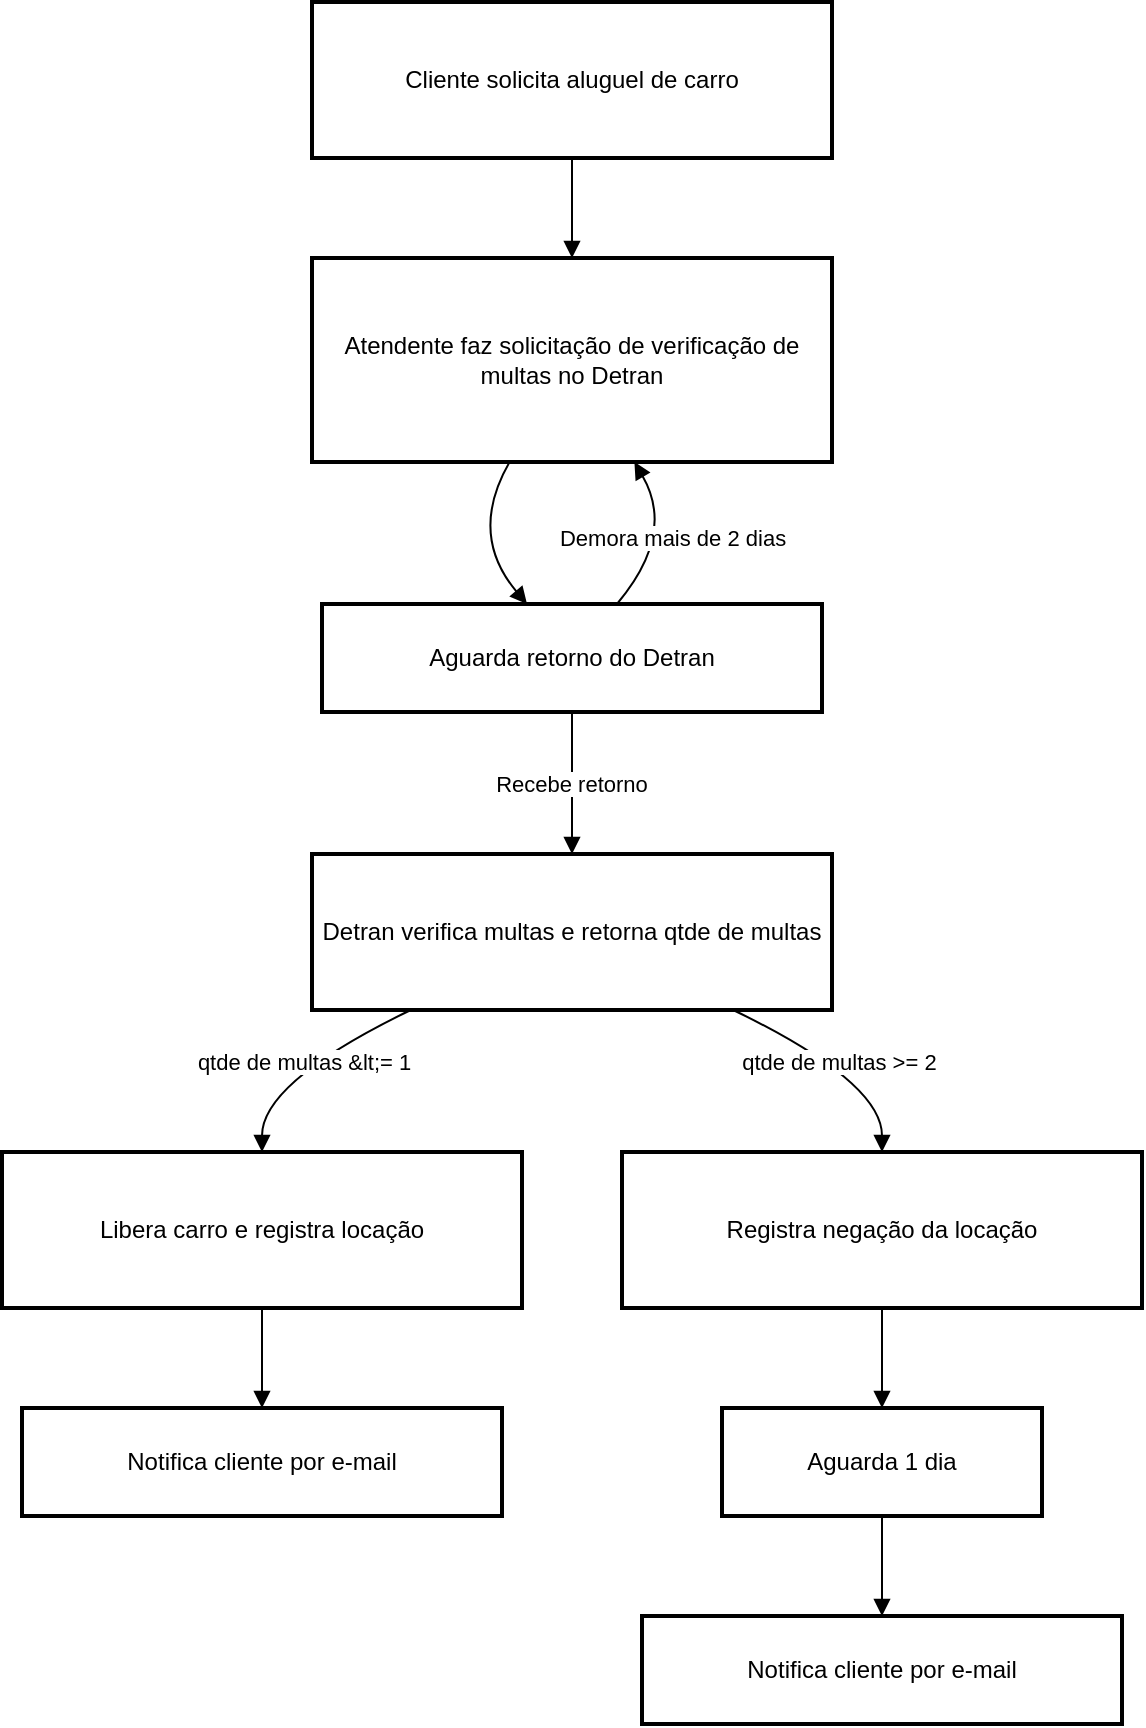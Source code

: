 <mxfile version="26.2.14">
  <diagram name="Página-1" id="NXk6AuAGg8bSicqxE8H_">
    <mxGraphModel>
      <root>
        <mxCell id="0" />
        <mxCell id="1" parent="0" />
        <mxCell id="2" value="Cliente solicita aluguel de carro" style="whiteSpace=wrap;strokeWidth=2;" vertex="1" parent="1">
          <mxGeometry x="163" y="8" width="260" height="78" as="geometry" />
        </mxCell>
        <mxCell id="3" value="Atendente faz solicitação de verificação de multas no Detran" style="whiteSpace=wrap;strokeWidth=2;" vertex="1" parent="1">
          <mxGeometry x="163" y="136" width="260" height="102" as="geometry" />
        </mxCell>
        <mxCell id="4" value="Aguarda retorno do Detran" style="whiteSpace=wrap;strokeWidth=2;" vertex="1" parent="1">
          <mxGeometry x="168" y="309" width="250" height="54" as="geometry" />
        </mxCell>
        <mxCell id="5" value="Detran verifica multas e retorna qtde de multas" style="whiteSpace=wrap;strokeWidth=2;" vertex="1" parent="1">
          <mxGeometry x="163" y="434" width="260" height="78" as="geometry" />
        </mxCell>
        <mxCell id="6" value="Libera carro e registra locação" style="whiteSpace=wrap;strokeWidth=2;" vertex="1" parent="1">
          <mxGeometry x="8" y="583" width="260" height="78" as="geometry" />
        </mxCell>
        <mxCell id="7" value="Notifica cliente por e-mail" style="whiteSpace=wrap;strokeWidth=2;" vertex="1" parent="1">
          <mxGeometry x="18" y="711" width="240" height="54" as="geometry" />
        </mxCell>
        <mxCell id="8" value="Registra negação da locação" style="whiteSpace=wrap;strokeWidth=2;" vertex="1" parent="1">
          <mxGeometry x="318" y="583" width="260" height="78" as="geometry" />
        </mxCell>
        <mxCell id="9" value="Aguarda 1 dia" style="whiteSpace=wrap;strokeWidth=2;" vertex="1" parent="1">
          <mxGeometry x="368" y="711" width="160" height="54" as="geometry" />
        </mxCell>
        <mxCell id="10" value="Notifica cliente por e-mail" style="whiteSpace=wrap;strokeWidth=2;" vertex="1" parent="1">
          <mxGeometry x="328" y="815" width="240" height="54" as="geometry" />
        </mxCell>
        <mxCell id="11" value="" style="curved=1;startArrow=none;endArrow=block;exitX=0.5;exitY=1;entryX=0.5;entryY=0;" edge="1" parent="1" source="2" target="3">
          <mxGeometry relative="1" as="geometry">
            <Array as="points" />
          </mxGeometry>
        </mxCell>
        <mxCell id="12" value="" style="curved=1;startArrow=none;endArrow=block;exitX=0.38;exitY=1;entryX=0.41;entryY=0;" edge="1" parent="1" source="3" target="4">
          <mxGeometry relative="1" as="geometry">
            <Array as="points">
              <mxPoint x="241" y="274" />
            </Array>
          </mxGeometry>
        </mxCell>
        <mxCell id="13" value="Demora mais de 2 dias" style="curved=1;startArrow=none;endArrow=block;exitX=0.59;exitY=0;entryX=0.62;entryY=1;" edge="1" parent="1" source="4" target="3">
          <mxGeometry relative="1" as="geometry">
            <Array as="points">
              <mxPoint x="345" y="274" />
            </Array>
          </mxGeometry>
        </mxCell>
        <mxCell id="14" value="Recebe retorno" style="curved=1;startArrow=none;endArrow=block;exitX=0.5;exitY=1;entryX=0.5;entryY=0;" edge="1" parent="1" source="4" target="5">
          <mxGeometry relative="1" as="geometry">
            <Array as="points" />
          </mxGeometry>
        </mxCell>
        <mxCell id="15" value="qtde de multas &amp;lt;= 1" style="curved=1;startArrow=none;endArrow=block;exitX=0.19;exitY=1;entryX=0.5;entryY=0;" edge="1" parent="1" source="5" target="6">
          <mxGeometry relative="1" as="geometry">
            <Array as="points">
              <mxPoint x="138" y="548" />
            </Array>
          </mxGeometry>
        </mxCell>
        <mxCell id="16" value="" style="curved=1;startArrow=none;endArrow=block;exitX=0.5;exitY=1;entryX=0.5;entryY=0;" edge="1" parent="1" source="6" target="7">
          <mxGeometry relative="1" as="geometry">
            <Array as="points" />
          </mxGeometry>
        </mxCell>
        <mxCell id="17" value="qtde de multas &gt;= 2" style="curved=1;startArrow=none;endArrow=block;exitX=0.81;exitY=1;entryX=0.5;entryY=0;" edge="1" parent="1" source="5" target="8">
          <mxGeometry relative="1" as="geometry">
            <Array as="points">
              <mxPoint x="448" y="548" />
            </Array>
          </mxGeometry>
        </mxCell>
        <mxCell id="18" value="" style="curved=1;startArrow=none;endArrow=block;exitX=0.5;exitY=1;entryX=0.5;entryY=0;" edge="1" parent="1" source="8" target="9">
          <mxGeometry relative="1" as="geometry">
            <Array as="points" />
          </mxGeometry>
        </mxCell>
        <mxCell id="19" value="" style="curved=1;startArrow=none;endArrow=block;exitX=0.5;exitY=1;entryX=0.5;entryY=0;" edge="1" parent="1" source="9" target="10">
          <mxGeometry relative="1" as="geometry">
            <Array as="points" />
          </mxGeometry>
        </mxCell>
      </root>
    </mxGraphModel>
  </diagram>
</mxfile>
